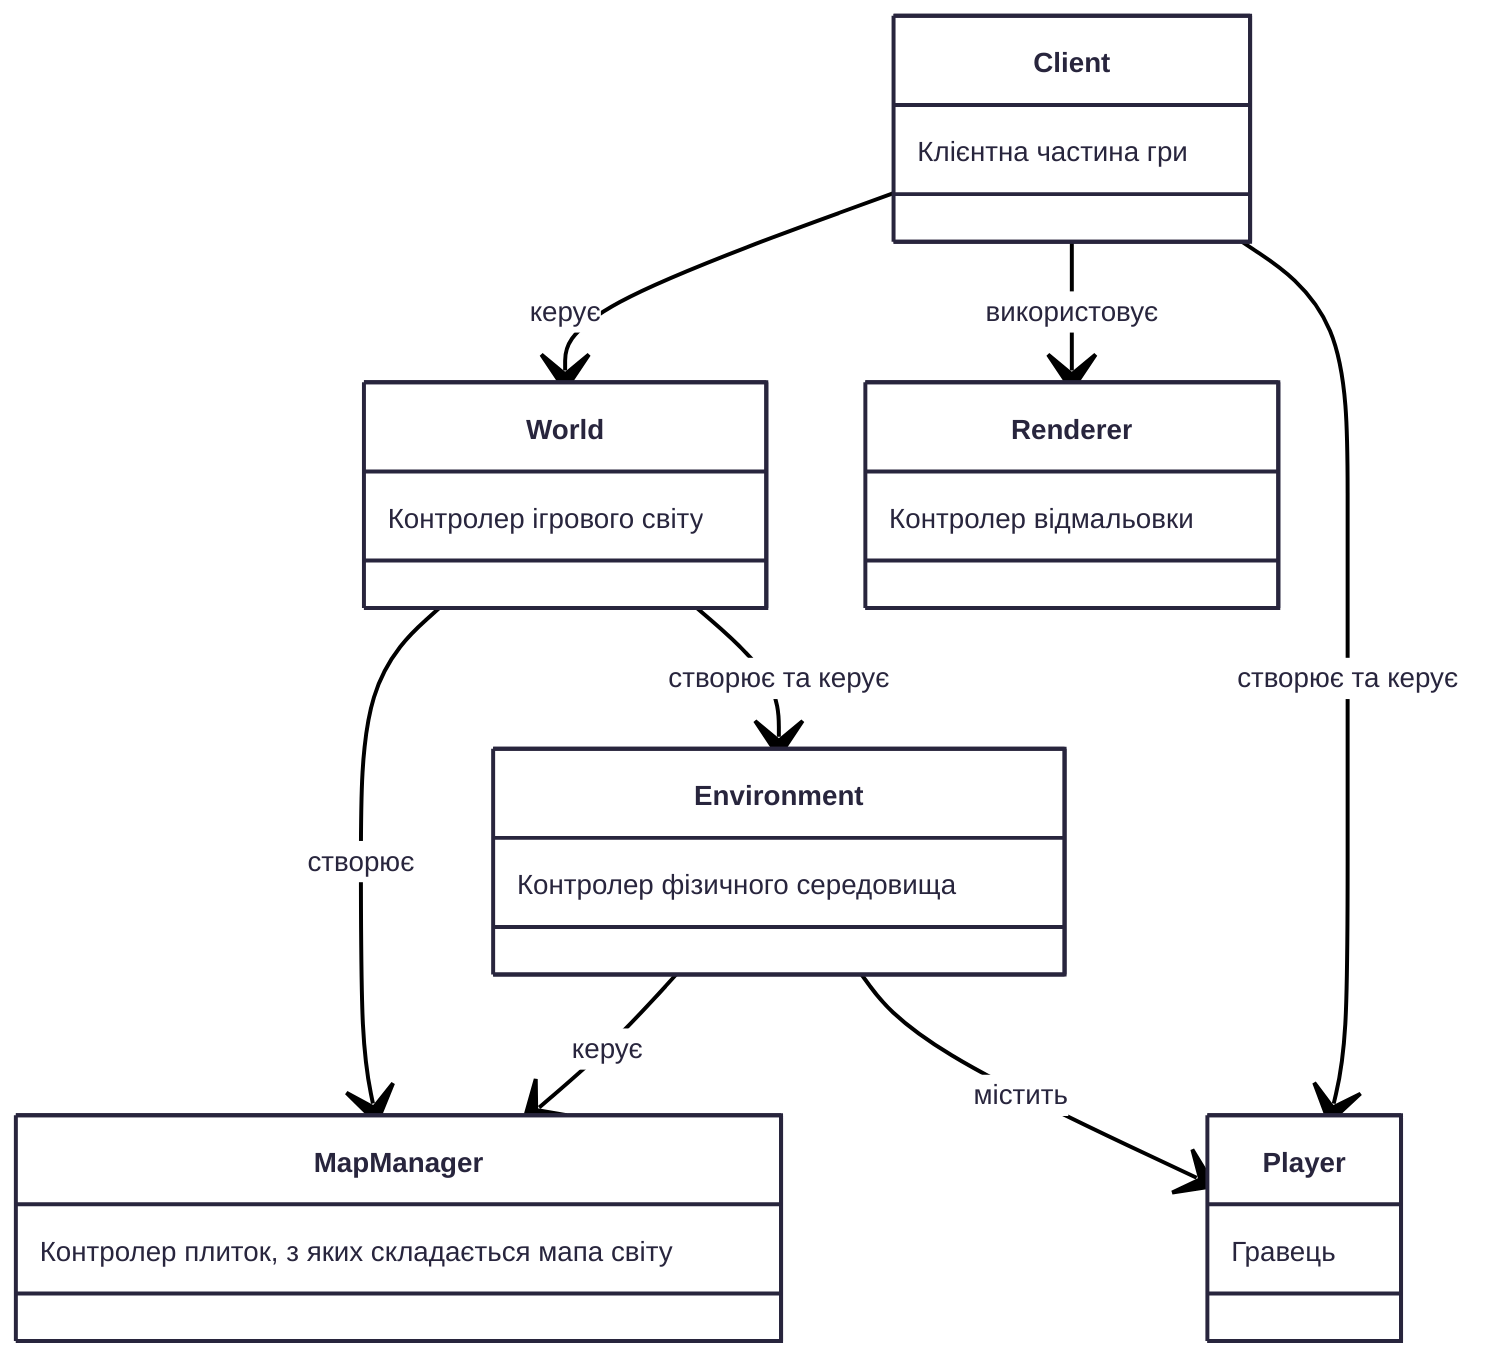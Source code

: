 ---
config:
  layout: dagre
  theme: redux
---
classDiagram
direction TB
    class World {
        Контролер ігрового світу
    }
    class MapManager {
        Контролер плиток, з яких складається мапа світу
    }
    class Environment {
        Контролер фізичного середовища
    }
    class Player {
        Гравець
    }
    class Client {
        Клієнтна частина гри
    }
    class Renderer {
        Контролер відмальовки
    }

    World --> MapManager : створює
    World --> Environment : створює та керує
    Environment --> MapManager : керує
    Environment --> Player : містить
    Client --> World : керує
    Client --> Renderer : використовує
    Client --> Player : створює та керує